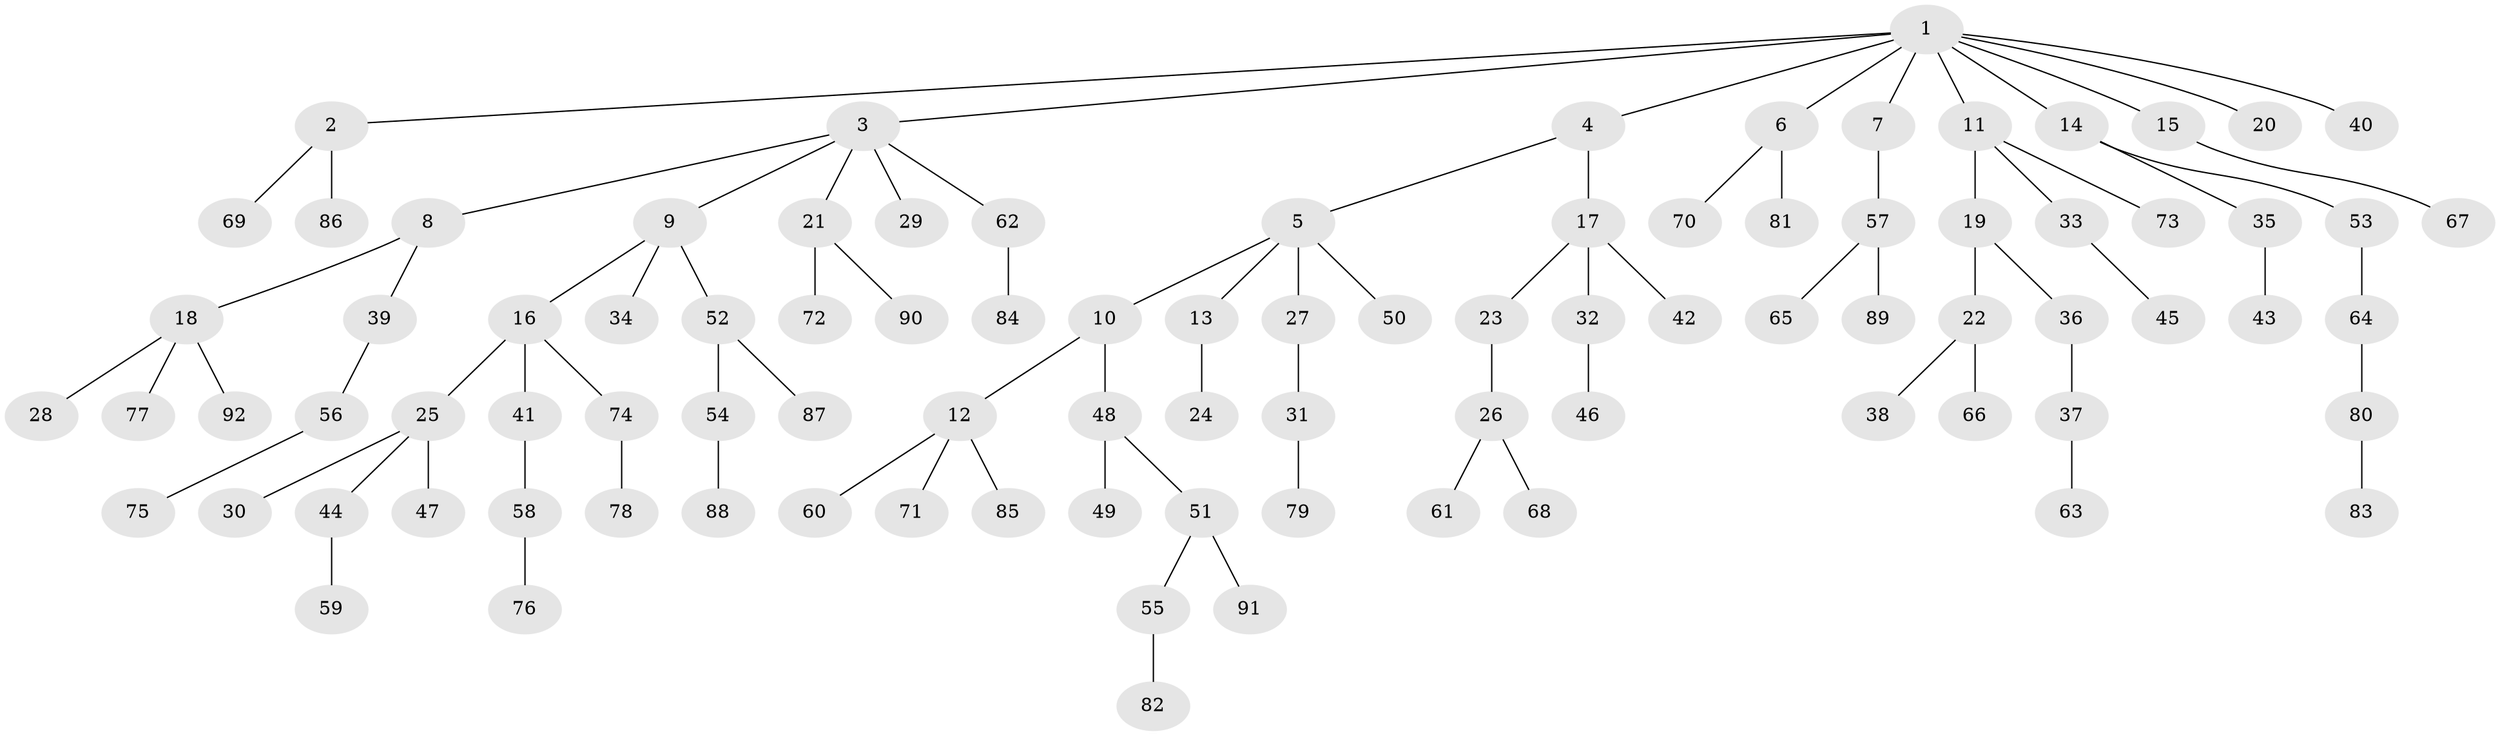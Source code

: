 // Generated by graph-tools (version 1.1) at 2025/26/03/09/25 03:26:33]
// undirected, 92 vertices, 91 edges
graph export_dot {
graph [start="1"]
  node [color=gray90,style=filled];
  1;
  2;
  3;
  4;
  5;
  6;
  7;
  8;
  9;
  10;
  11;
  12;
  13;
  14;
  15;
  16;
  17;
  18;
  19;
  20;
  21;
  22;
  23;
  24;
  25;
  26;
  27;
  28;
  29;
  30;
  31;
  32;
  33;
  34;
  35;
  36;
  37;
  38;
  39;
  40;
  41;
  42;
  43;
  44;
  45;
  46;
  47;
  48;
  49;
  50;
  51;
  52;
  53;
  54;
  55;
  56;
  57;
  58;
  59;
  60;
  61;
  62;
  63;
  64;
  65;
  66;
  67;
  68;
  69;
  70;
  71;
  72;
  73;
  74;
  75;
  76;
  77;
  78;
  79;
  80;
  81;
  82;
  83;
  84;
  85;
  86;
  87;
  88;
  89;
  90;
  91;
  92;
  1 -- 2;
  1 -- 3;
  1 -- 4;
  1 -- 6;
  1 -- 7;
  1 -- 11;
  1 -- 14;
  1 -- 15;
  1 -- 20;
  1 -- 40;
  2 -- 69;
  2 -- 86;
  3 -- 8;
  3 -- 9;
  3 -- 21;
  3 -- 29;
  3 -- 62;
  4 -- 5;
  4 -- 17;
  5 -- 10;
  5 -- 13;
  5 -- 27;
  5 -- 50;
  6 -- 70;
  6 -- 81;
  7 -- 57;
  8 -- 18;
  8 -- 39;
  9 -- 16;
  9 -- 34;
  9 -- 52;
  10 -- 12;
  10 -- 48;
  11 -- 19;
  11 -- 33;
  11 -- 73;
  12 -- 60;
  12 -- 71;
  12 -- 85;
  13 -- 24;
  14 -- 35;
  14 -- 53;
  15 -- 67;
  16 -- 25;
  16 -- 41;
  16 -- 74;
  17 -- 23;
  17 -- 32;
  17 -- 42;
  18 -- 28;
  18 -- 77;
  18 -- 92;
  19 -- 22;
  19 -- 36;
  21 -- 72;
  21 -- 90;
  22 -- 38;
  22 -- 66;
  23 -- 26;
  25 -- 30;
  25 -- 44;
  25 -- 47;
  26 -- 61;
  26 -- 68;
  27 -- 31;
  31 -- 79;
  32 -- 46;
  33 -- 45;
  35 -- 43;
  36 -- 37;
  37 -- 63;
  39 -- 56;
  41 -- 58;
  44 -- 59;
  48 -- 49;
  48 -- 51;
  51 -- 55;
  51 -- 91;
  52 -- 54;
  52 -- 87;
  53 -- 64;
  54 -- 88;
  55 -- 82;
  56 -- 75;
  57 -- 65;
  57 -- 89;
  58 -- 76;
  62 -- 84;
  64 -- 80;
  74 -- 78;
  80 -- 83;
}
